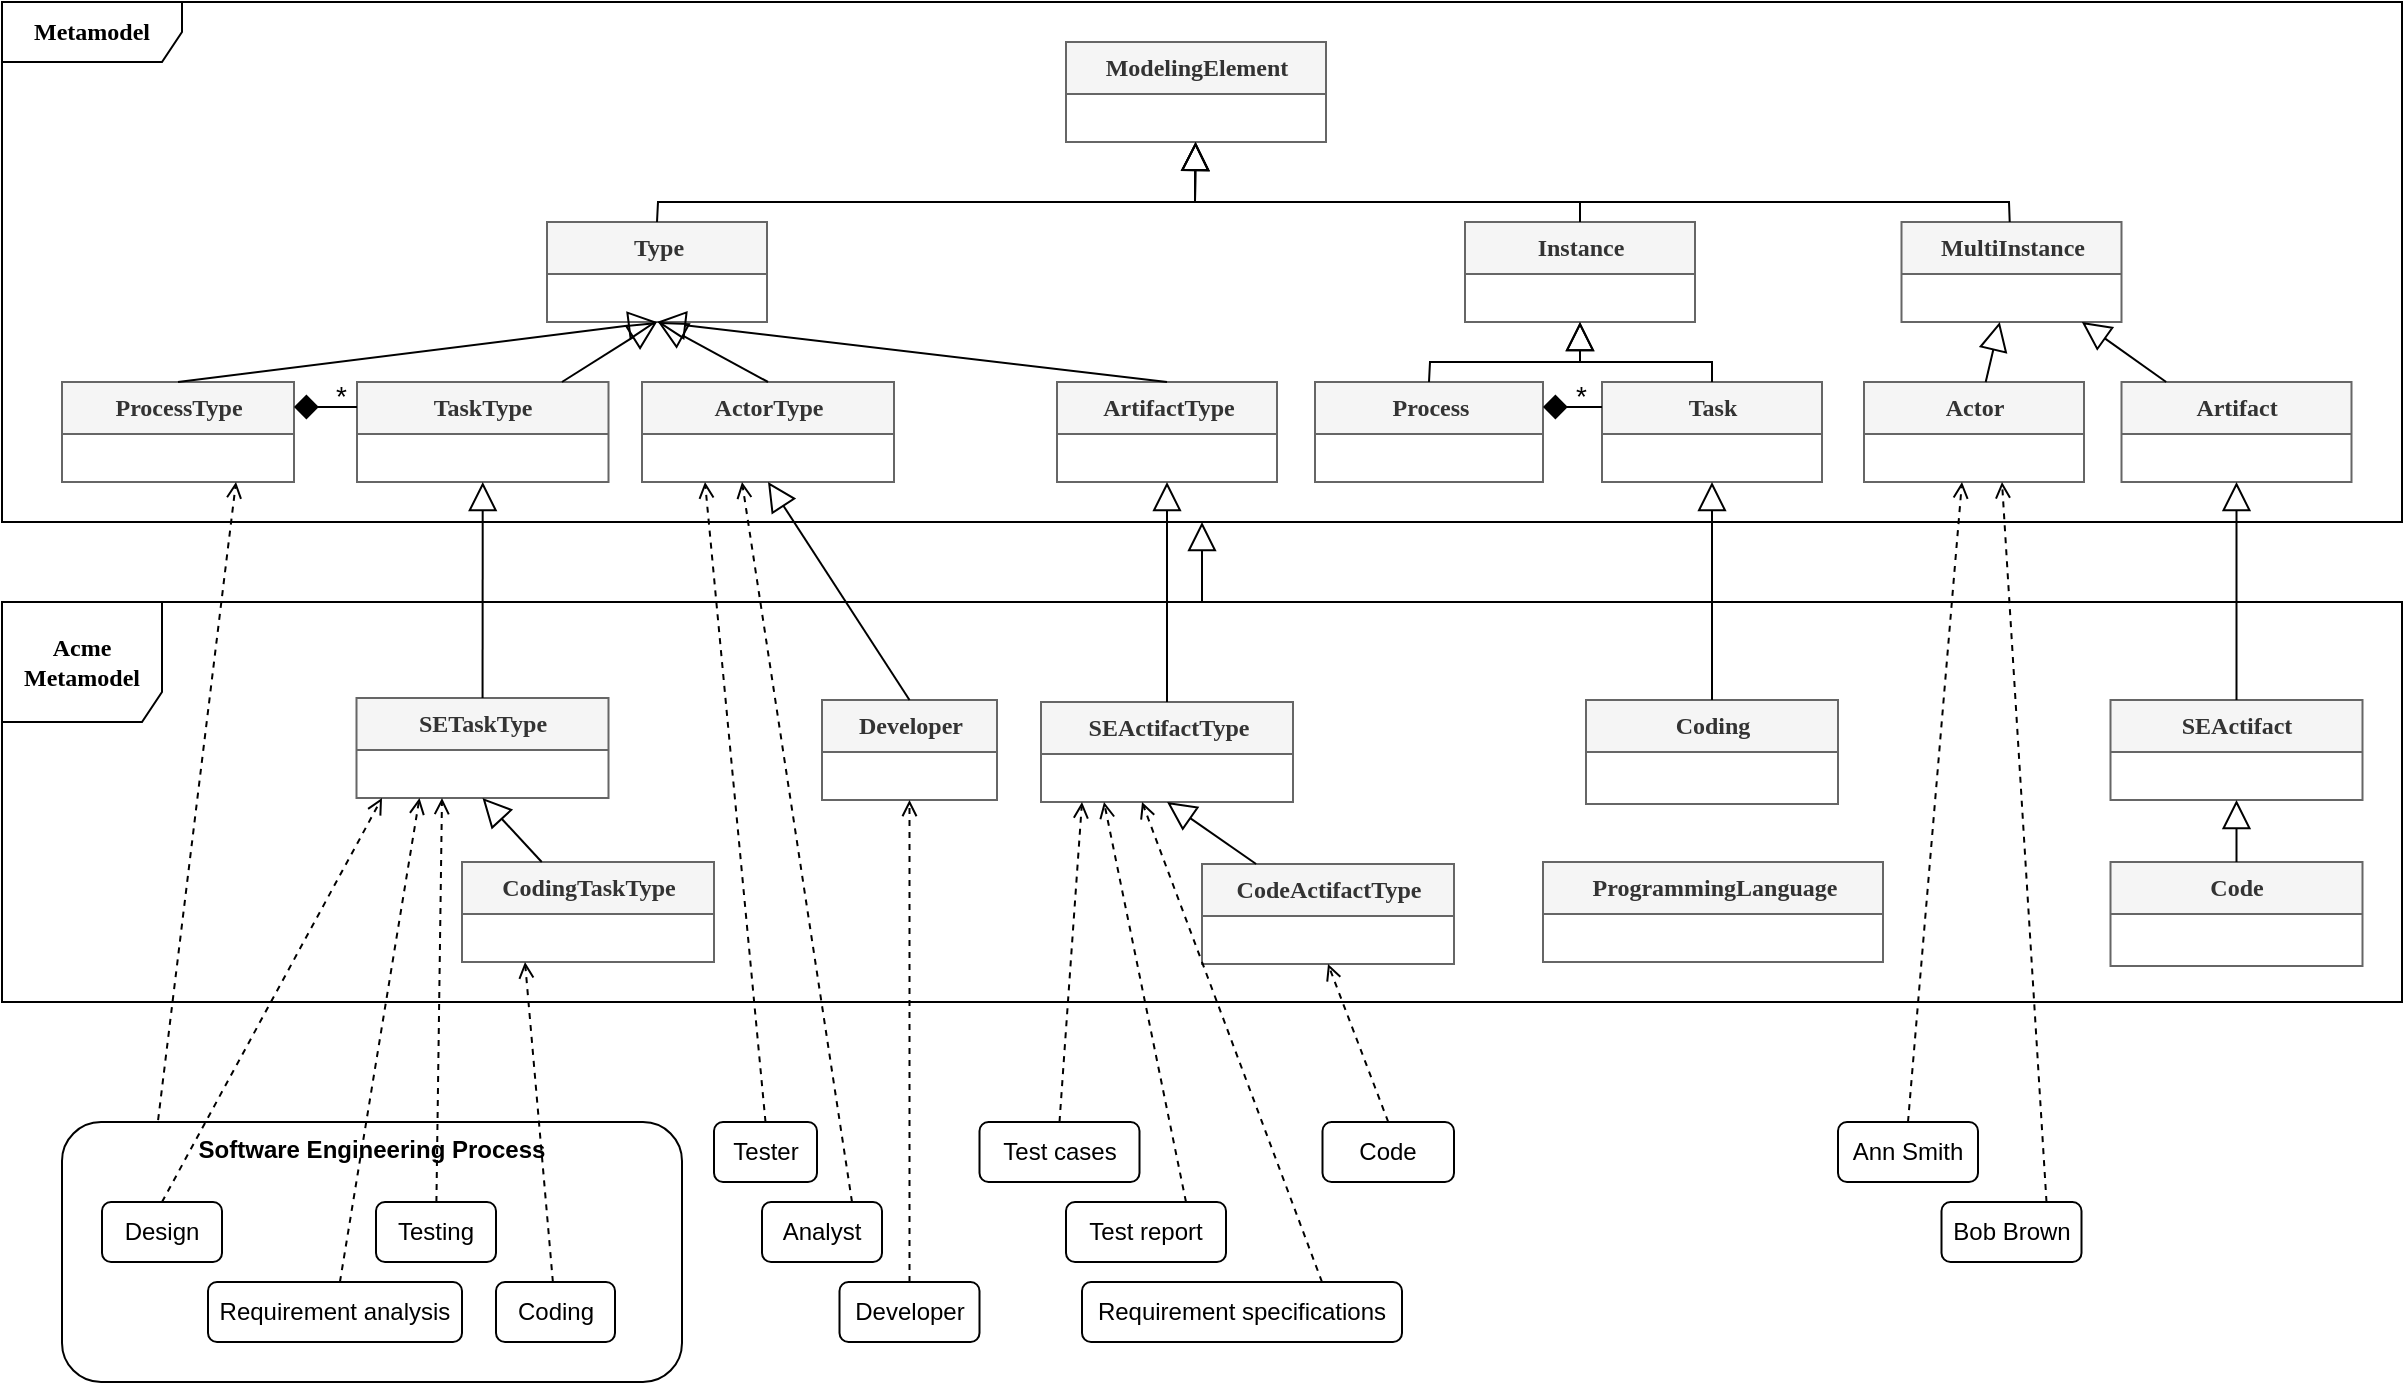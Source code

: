 <mxfile version="14.6.11" type="github">
  <diagram name="Page-1" id="c4acf3e9-155e-7222-9cf6-157b1a14988f">
    <mxGraphModel dx="1796" dy="550" grid="1" gridSize="10" guides="1" tooltips="1" connect="1" arrows="1" fold="1" page="1" pageScale="1" pageWidth="850" pageHeight="1100" background="#ffffff" math="0" shadow="0">
      <root>
        <mxCell id="0" />
        <mxCell id="1" parent="0" />
        <mxCell id="yhg7PZUZ458GV-zq5LN9-21" value="&lt;font style=&quot;font-size: 14px&quot;&gt;*&lt;/font&gt;" style="edgeLabel;resizable=0;html=1;align=left;verticalAlign=bottom;" parent="1" connectable="0" vertex="1">
          <mxGeometry x="370" y="324" as="geometry">
            <mxPoint x="15" y="-87" as="offset" />
          </mxGeometry>
        </mxCell>
        <mxCell id="a-3xQabaQIuShYP5bTJc-108" value="&lt;font style=&quot;font-size: 14px&quot;&gt;*&lt;/font&gt;" style="edgeLabel;resizable=0;html=1;align=left;verticalAlign=bottom;" parent="1" connectable="0" vertex="1">
          <mxGeometry x="370" y="220" as="geometry">
            <mxPoint x="12" y="-23" as="offset" />
          </mxGeometry>
        </mxCell>
        <mxCell id="a-3xQabaQIuShYP5bTJc-105" value="&lt;font style=&quot;font-size: 14px&quot;&gt;*&lt;/font&gt;" style="edgeLabel;resizable=0;html=1;align=left;verticalAlign=bottom;" parent="1" connectable="0" vertex="1">
          <mxGeometry x="-250" y="324" as="geometry">
            <mxPoint x="15" y="-87" as="offset" />
          </mxGeometry>
        </mxCell>
        <mxCell id="17acba5748e5396b-1" value="&lt;b&gt;&lt;font style=&quot;font-size: 12px&quot;&gt;Metamodel&lt;/font&gt;&lt;/b&gt;" style="shape=umlFrame;whiteSpace=wrap;html=1;rounded=0;shadow=0;comic=0;labelBackgroundColor=none;strokeWidth=1;fontFamily=Verdana;fontSize=10;align=center;width=90;height=30;" parent="1" vertex="1">
          <mxGeometry x="-400" y="30" width="1200" height="260" as="geometry" />
        </mxCell>
        <mxCell id="EUPt2hbITshMY0ZR5973-1" value="&lt;font style=&quot;font-size: 12px&quot;&gt;&lt;b&gt;ModelingElement&lt;/b&gt;&lt;/font&gt;" style="swimlane;html=1;fontStyle=0;childLayout=stackLayout;horizontal=1;startSize=26;fillColor=#f5f5f5;horizontalStack=0;resizeParent=1;resizeLast=0;collapsible=1;marginBottom=0;swimlaneFillColor=#ffffff;rounded=0;shadow=0;comic=0;labelBackgroundColor=none;strokeWidth=1;fontFamily=Verdana;fontSize=10;align=center;strokeColor=#666666;fontColor=#333333;" parent="1" vertex="1">
          <mxGeometry x="132" y="50" width="130" height="50" as="geometry" />
        </mxCell>
        <mxCell id="EUPt2hbITshMY0ZR5973-5" value="&lt;font style=&quot;font-size: 12px&quot;&gt;&lt;b&gt;Type&lt;/b&gt;&lt;/font&gt;" style="swimlane;html=1;fontStyle=0;childLayout=stackLayout;horizontal=1;startSize=26;fillColor=#f5f5f5;horizontalStack=0;resizeParent=1;resizeLast=0;collapsible=1;marginBottom=0;swimlaneFillColor=#ffffff;rounded=0;shadow=0;comic=0;labelBackgroundColor=none;strokeWidth=1;fontFamily=Verdana;fontSize=10;align=center;strokeColor=#666666;fontColor=#333333;" parent="1" vertex="1">
          <mxGeometry x="-127.5" y="140" width="110" height="50" as="geometry" />
        </mxCell>
        <mxCell id="a-3xQabaQIuShYP5bTJc-1" value="&lt;font style=&quot;font-size: 12px&quot;&gt;&lt;b&gt;Instance&lt;/b&gt;&lt;/font&gt;" style="swimlane;html=1;fontStyle=0;childLayout=stackLayout;horizontal=1;startSize=26;fillColor=#f5f5f5;horizontalStack=0;resizeParent=1;resizeLast=0;collapsible=1;marginBottom=0;swimlaneFillColor=#ffffff;rounded=0;shadow=0;comic=0;labelBackgroundColor=none;strokeWidth=1;fontFamily=Verdana;fontSize=10;align=center;strokeColor=#666666;fontColor=#333333;" parent="1" vertex="1">
          <mxGeometry x="331.5" y="140" width="115" height="50" as="geometry" />
        </mxCell>
        <mxCell id="a-3xQabaQIuShYP5bTJc-2" value="&lt;div style=&quot;font-size: 12px&quot;&gt;&lt;font style=&quot;font-size: 12px&quot;&gt;&lt;b&gt;MultiInstance&lt;/b&gt;&lt;/font&gt;&lt;/div&gt;" style="swimlane;html=1;fontStyle=0;childLayout=stackLayout;horizontal=1;startSize=26;fillColor=#f5f5f5;horizontalStack=0;resizeParent=1;resizeLast=0;collapsible=1;marginBottom=0;swimlaneFillColor=#ffffff;rounded=0;shadow=0;comic=0;labelBackgroundColor=none;strokeWidth=1;fontFamily=Verdana;fontSize=10;align=center;strokeColor=#666666;fontColor=#333333;" parent="1" vertex="1">
          <mxGeometry x="549.75" y="140" width="110" height="50" as="geometry" />
        </mxCell>
        <mxCell id="a-3xQabaQIuShYP5bTJc-9" value="" style="endArrow=block;endSize=12;endFill=0;html=1;exitX=0.5;exitY=0;exitDx=0;exitDy=0;rounded=0;" parent="1" source="EUPt2hbITshMY0ZR5973-5" target="EUPt2hbITshMY0ZR5973-1" edge="1">
          <mxGeometry width="160" relative="1" as="geometry">
            <mxPoint x="16.5" y="220" as="sourcePoint" />
            <mxPoint x="196.5" y="98" as="targetPoint" />
            <Array as="points">
              <mxPoint x="-72" y="130" />
              <mxPoint x="196.5" y="130" />
            </Array>
          </mxGeometry>
        </mxCell>
        <mxCell id="a-3xQabaQIuShYP5bTJc-10" value="" style="endArrow=block;endSize=12;endFill=0;html=1;exitX=0.5;exitY=0;exitDx=0;exitDy=0;rounded=0;" parent="1" source="a-3xQabaQIuShYP5bTJc-1" target="EUPt2hbITshMY0ZR5973-1" edge="1">
          <mxGeometry width="160" relative="1" as="geometry">
            <mxPoint x="31.5" y="160" as="sourcePoint" />
            <mxPoint x="196.5" y="100" as="targetPoint" />
            <Array as="points">
              <mxPoint x="389" y="130" />
              <mxPoint x="196.5" y="130" />
            </Array>
          </mxGeometry>
        </mxCell>
        <mxCell id="a-3xQabaQIuShYP5bTJc-13" value="" style="endArrow=block;endSize=12;endFill=0;html=1;rounded=0;" parent="1" source="a-3xQabaQIuShYP5bTJc-2" target="EUPt2hbITshMY0ZR5973-1" edge="1">
          <mxGeometry width="160" relative="1" as="geometry">
            <mxPoint x="336.5" y="80" as="sourcePoint" />
            <mxPoint x="496.5" y="80" as="targetPoint" />
            <Array as="points">
              <mxPoint x="603.5" y="130" />
              <mxPoint x="196.5" y="130" />
            </Array>
          </mxGeometry>
        </mxCell>
        <mxCell id="a-3xQabaQIuShYP5bTJc-27" value="&lt;font style=&quot;font-size: 12px&quot;&gt;&lt;b&gt;ProcessType&lt;/b&gt;&lt;/font&gt;" style="swimlane;html=1;fontStyle=0;childLayout=stackLayout;horizontal=1;startSize=26;fillColor=#f5f5f5;horizontalStack=0;resizeParent=1;resizeLast=0;collapsible=1;marginBottom=0;swimlaneFillColor=#ffffff;rounded=0;shadow=0;comic=0;labelBackgroundColor=none;strokeWidth=1;fontFamily=Verdana;fontSize=10;align=center;strokeColor=#666666;fontColor=#333333;" parent="1" vertex="1">
          <mxGeometry x="-370" y="220" width="116" height="50" as="geometry" />
        </mxCell>
        <mxCell id="a-3xQabaQIuShYP5bTJc-29" value="" style="endArrow=block;endSize=12;endFill=0;html=1;rounded=0;exitX=0.5;exitY=0;exitDx=0;exitDy=0;entryX=0.5;entryY=1;entryDx=0;entryDy=0;" parent="1" source="a-3xQabaQIuShYP5bTJc-27" target="EUPt2hbITshMY0ZR5973-5" edge="1">
          <mxGeometry width="160" relative="1" as="geometry">
            <mxPoint x="-17.5" y="260" as="sourcePoint" />
            <mxPoint x="117.5" y="210" as="targetPoint" />
          </mxGeometry>
        </mxCell>
        <mxCell id="a-3xQabaQIuShYP5bTJc-30" value="&lt;font style=&quot;font-size: 12px&quot;&gt;&lt;b&gt;TaskType&lt;/b&gt;&lt;/font&gt;" style="swimlane;html=1;fontStyle=0;childLayout=stackLayout;horizontal=1;startSize=26;fillColor=#f5f5f5;horizontalStack=0;resizeParent=1;resizeLast=0;collapsible=1;marginBottom=0;swimlaneFillColor=#ffffff;rounded=0;shadow=0;comic=0;labelBackgroundColor=none;strokeWidth=1;fontFamily=Verdana;fontSize=10;align=center;strokeColor=#666666;fontColor=#333333;" parent="1" vertex="1">
          <mxGeometry x="-222.5" y="220" width="125.75" height="50" as="geometry" />
        </mxCell>
        <mxCell id="a-3xQabaQIuShYP5bTJc-31" value="" style="endArrow=block;endSize=12;endFill=0;html=1;rounded=0;entryX=0.5;entryY=1;entryDx=0;entryDy=0;" parent="1" source="a-3xQabaQIuShYP5bTJc-30" target="EUPt2hbITshMY0ZR5973-5" edge="1">
          <mxGeometry width="160" relative="1" as="geometry">
            <mxPoint x="111.5" y="412" as="sourcePoint" />
            <mxPoint x="117.5" y="210" as="targetPoint" />
          </mxGeometry>
        </mxCell>
        <mxCell id="a-3xQabaQIuShYP5bTJc-37" value="&lt;font style=&quot;font-size: 12px&quot;&gt;&lt;b&gt;ActorType&lt;/b&gt;&lt;/font&gt;" style="swimlane;html=1;fontStyle=0;childLayout=stackLayout;horizontal=1;startSize=26;fillColor=#f5f5f5;horizontalStack=0;resizeParent=1;resizeLast=0;collapsible=1;marginBottom=0;swimlaneFillColor=#ffffff;rounded=0;shadow=0;comic=0;labelBackgroundColor=none;strokeWidth=1;fontFamily=Verdana;fontSize=10;align=center;strokeColor=#666666;fontColor=#333333;" parent="1" vertex="1">
          <mxGeometry x="-80" y="220" width="126" height="50" as="geometry">
            <mxRectangle x="154" y="368" width="90" height="26" as="alternateBounds" />
          </mxGeometry>
        </mxCell>
        <mxCell id="a-3xQabaQIuShYP5bTJc-38" value="&lt;div style=&quot;font-size: 12px&quot;&gt;&lt;font style=&quot;font-size: 12px&quot;&gt;&lt;b&gt;ArtifactType&lt;/b&gt;&lt;/font&gt;&lt;/div&gt;" style="swimlane;html=1;fontStyle=0;childLayout=stackLayout;horizontal=1;startSize=26;fillColor=#f5f5f5;horizontalStack=0;resizeParent=1;resizeLast=0;collapsible=1;marginBottom=0;swimlaneFillColor=#ffffff;rounded=0;shadow=0;comic=0;labelBackgroundColor=none;strokeWidth=1;fontFamily=Verdana;fontSize=10;align=center;strokeColor=#666666;fontColor=#333333;" parent="1" vertex="1">
          <mxGeometry x="127.5" y="220" width="110" height="50" as="geometry" />
        </mxCell>
        <mxCell id="a-3xQabaQIuShYP5bTJc-40" value="" style="endArrow=block;endSize=12;endFill=0;html=1;rounded=0;exitX=0.5;exitY=0;exitDx=0;exitDy=0;" parent="1" source="a-3xQabaQIuShYP5bTJc-37" edge="1">
          <mxGeometry width="160" relative="1" as="geometry">
            <mxPoint x="117.5" y="315" as="sourcePoint" />
            <mxPoint x="-72" y="190" as="targetPoint" />
          </mxGeometry>
        </mxCell>
        <mxCell id="a-3xQabaQIuShYP5bTJc-41" value="" style="endArrow=block;endSize=12;endFill=0;html=1;rounded=0;exitX=0.5;exitY=0;exitDx=0;exitDy=0;entryX=0.5;entryY=1;entryDx=0;entryDy=0;" parent="1" source="a-3xQabaQIuShYP5bTJc-38" target="EUPt2hbITshMY0ZR5973-5" edge="1">
          <mxGeometry width="160" relative="1" as="geometry">
            <mxPoint x="509" y="378" as="sourcePoint" />
            <mxPoint x="260" y="186.66" as="targetPoint" />
          </mxGeometry>
        </mxCell>
        <mxCell id="a-3xQabaQIuShYP5bTJc-46" value="&lt;font style=&quot;font-size: 12px&quot;&gt;&lt;b&gt;Process&lt;/b&gt;&lt;/font&gt;" style="swimlane;html=1;fontStyle=0;childLayout=stackLayout;horizontal=1;startSize=26;fillColor=#f5f5f5;horizontalStack=0;resizeParent=1;resizeLast=0;collapsible=1;marginBottom=0;swimlaneFillColor=#ffffff;rounded=0;shadow=0;comic=0;labelBackgroundColor=none;strokeWidth=1;fontFamily=Verdana;fontSize=10;align=center;strokeColor=#666666;fontColor=#333333;" parent="1" vertex="1">
          <mxGeometry x="256.5" y="220" width="114" height="50" as="geometry" />
        </mxCell>
        <mxCell id="a-3xQabaQIuShYP5bTJc-49" value="&lt;font style=&quot;font-size: 12px&quot;&gt;&lt;b&gt;Task&lt;/b&gt;&lt;/font&gt;" style="swimlane;html=1;fontStyle=0;childLayout=stackLayout;horizontal=1;startSize=26;fillColor=#f5f5f5;horizontalStack=0;resizeParent=1;resizeLast=0;collapsible=1;marginBottom=0;swimlaneFillColor=#ffffff;rounded=0;shadow=0;comic=0;labelBackgroundColor=none;strokeWidth=1;fontFamily=Verdana;fontSize=10;align=center;strokeColor=#666666;fontColor=#333333;" parent="1" vertex="1">
          <mxGeometry x="400" y="220" width="110" height="50" as="geometry" />
        </mxCell>
        <mxCell id="a-3xQabaQIuShYP5bTJc-50" style="edgeStyle=none;rounded=0;orthogonalLoop=1;jettySize=auto;html=1;endArrow=none;endFill=0;endSize=10;startArrow=diamond;startFill=1;startSize=10;entryX=0;entryY=0.25;entryDx=0;entryDy=0;exitX=1;exitY=0.25;exitDx=0;exitDy=0;" parent="1" source="a-3xQabaQIuShYP5bTJc-46" target="a-3xQabaQIuShYP5bTJc-49" edge="1">
          <mxGeometry relative="1" as="geometry">
            <mxPoint x="338.5" y="321" as="sourcePoint" />
            <mxPoint x="378.5" y="353" as="targetPoint" />
          </mxGeometry>
        </mxCell>
        <mxCell id="a-3xQabaQIuShYP5bTJc-56" value="&lt;font style=&quot;font-size: 12px&quot;&gt;&lt;b&gt;Actor&lt;/b&gt;&lt;/font&gt;" style="swimlane;html=1;fontStyle=0;childLayout=stackLayout;horizontal=1;startSize=26;fillColor=#f5f5f5;horizontalStack=0;resizeParent=1;resizeLast=0;collapsible=1;marginBottom=0;swimlaneFillColor=#ffffff;rounded=0;shadow=0;comic=0;labelBackgroundColor=none;strokeWidth=1;fontFamily=Verdana;fontSize=10;align=center;strokeColor=#666666;fontColor=#333333;" parent="1" vertex="1">
          <mxGeometry x="531" y="220" width="110" height="50" as="geometry" />
        </mxCell>
        <mxCell id="a-3xQabaQIuShYP5bTJc-59" value="&lt;font style=&quot;font-size: 12px&quot;&gt;&lt;b&gt;Artifact&lt;/b&gt;&lt;/font&gt;" style="swimlane;html=1;fontStyle=0;childLayout=stackLayout;horizontal=1;startSize=26;fillColor=#f5f5f5;horizontalStack=0;resizeParent=1;resizeLast=0;collapsible=1;marginBottom=0;swimlaneFillColor=#ffffff;rounded=0;shadow=0;comic=0;labelBackgroundColor=none;strokeWidth=1;fontFamily=Verdana;fontSize=10;align=center;strokeColor=#666666;fontColor=#333333;" parent="1" vertex="1">
          <mxGeometry x="659.75" y="220" width="115" height="50" as="geometry" />
        </mxCell>
        <mxCell id="a-3xQabaQIuShYP5bTJc-64" value="" style="endArrow=block;endSize=12;endFill=0;html=1;rounded=0;exitX=0.5;exitY=0;exitDx=0;exitDy=0;" parent="1" source="a-3xQabaQIuShYP5bTJc-46" target="a-3xQabaQIuShYP5bTJc-1" edge="1">
          <mxGeometry width="160" relative="1" as="geometry">
            <mxPoint x="443.5" y="379" as="sourcePoint" />
            <mxPoint x="438.5" y="181" as="targetPoint" />
            <Array as="points">
              <mxPoint x="314" y="210" />
              <mxPoint x="389" y="210" />
            </Array>
          </mxGeometry>
        </mxCell>
        <mxCell id="a-3xQabaQIuShYP5bTJc-65" value="" style="endArrow=block;endSize=12;endFill=0;html=1;rounded=0;" parent="1" source="a-3xQabaQIuShYP5bTJc-49" target="a-3xQabaQIuShYP5bTJc-1" edge="1">
          <mxGeometry width="160" relative="1" as="geometry">
            <mxPoint x="438.5" y="322" as="sourcePoint" />
            <mxPoint x="528.829" y="241" as="targetPoint" />
            <Array as="points">
              <mxPoint x="455" y="210" />
              <mxPoint x="389" y="210" />
            </Array>
          </mxGeometry>
        </mxCell>
        <mxCell id="a-3xQabaQIuShYP5bTJc-66" value="" style="endArrow=block;endSize=12;endFill=0;html=1;rounded=0;" parent="1" source="a-3xQabaQIuShYP5bTJc-56" target="a-3xQabaQIuShYP5bTJc-2" edge="1">
          <mxGeometry width="160" relative="1" as="geometry">
            <mxPoint x="445.293" y="381" as="sourcePoint" />
            <mxPoint x="443.707" y="190" as="targetPoint" />
          </mxGeometry>
        </mxCell>
        <mxCell id="a-3xQabaQIuShYP5bTJc-67" value="" style="endArrow=block;endSize=12;endFill=0;html=1;rounded=0;" parent="1" source="a-3xQabaQIuShYP5bTJc-59" target="a-3xQabaQIuShYP5bTJc-2" edge="1">
          <mxGeometry width="160" relative="1" as="geometry">
            <mxPoint x="455.293" y="391" as="sourcePoint" />
            <mxPoint x="453.707" y="200" as="targetPoint" />
          </mxGeometry>
        </mxCell>
        <mxCell id="a-3xQabaQIuShYP5bTJc-35" style="edgeStyle=none;rounded=0;orthogonalLoop=1;jettySize=auto;html=1;endArrow=none;endFill=0;endSize=10;startArrow=diamond;startFill=1;startSize=10;entryX=0;entryY=0.25;entryDx=0;entryDy=0;exitX=1;exitY=0.25;exitDx=0;exitDy=0;" parent="1" source="a-3xQabaQIuShYP5bTJc-27" target="a-3xQabaQIuShYP5bTJc-30" edge="1">
          <mxGeometry relative="1" as="geometry">
            <mxPoint x="-301" y="350" as="sourcePoint" />
            <mxPoint x="-241" y="419.53" as="targetPoint" />
          </mxGeometry>
        </mxCell>
        <mxCell id="yhg7PZUZ458GV-zq5LN9-1" value="&lt;b&gt;&lt;font style=&quot;font-size: 12px&quot;&gt;Acme Metamodel&lt;/font&gt;&lt;/b&gt;" style="shape=umlFrame;whiteSpace=wrap;html=1;rounded=0;shadow=0;comic=0;labelBackgroundColor=none;strokeWidth=1;fontFamily=Verdana;fontSize=10;align=center;width=80;height=60;" parent="1" vertex="1">
          <mxGeometry x="-400" y="330" width="1200" height="200" as="geometry" />
        </mxCell>
        <mxCell id="yhg7PZUZ458GV-zq5LN9-2" value="" style="endArrow=block;endSize=12;endFill=0;html=1;rounded=0;" parent="1" source="yhg7PZUZ458GV-zq5LN9-1" target="17acba5748e5396b-1" edge="1">
          <mxGeometry width="160" relative="1" as="geometry">
            <mxPoint x="-246.686" y="86" as="sourcePoint" />
            <mxPoint x="134" y="280" as="targetPoint" />
          </mxGeometry>
        </mxCell>
        <mxCell id="yhg7PZUZ458GV-zq5LN9-3" value="&lt;b&gt;&lt;font style=&quot;font-size: 12px&quot;&gt;Developer&lt;/font&gt;&lt;/b&gt;" style="swimlane;html=1;fontStyle=0;childLayout=stackLayout;horizontal=1;startSize=26;fillColor=#f5f5f5;horizontalStack=0;resizeParent=1;resizeLast=0;collapsible=1;marginBottom=0;swimlaneFillColor=#ffffff;rounded=0;shadow=0;comic=0;labelBackgroundColor=none;strokeWidth=1;fontFamily=Verdana;fontSize=10;align=center;strokeColor=#666666;fontColor=#333333;" parent="1" vertex="1">
          <mxGeometry x="10" y="379" width="87.5" height="50" as="geometry">
            <mxRectangle x="154" y="368" width="90" height="26" as="alternateBounds" />
          </mxGeometry>
        </mxCell>
        <mxCell id="yhg7PZUZ458GV-zq5LN9-5" value="&lt;b&gt;&lt;font style=&quot;font-size: 12px&quot;&gt;SEActifactType&lt;/font&gt;&lt;/b&gt;" style="swimlane;html=1;fontStyle=0;childLayout=stackLayout;horizontal=1;startSize=26;fillColor=#f5f5f5;horizontalStack=0;resizeParent=1;resizeLast=0;collapsible=1;marginBottom=0;swimlaneFillColor=#ffffff;rounded=0;shadow=0;comic=0;labelBackgroundColor=none;strokeWidth=1;fontFamily=Verdana;fontSize=10;align=center;strokeColor=#666666;fontColor=#333333;" parent="1" vertex="1">
          <mxGeometry x="119.5" y="380" width="126" height="50" as="geometry">
            <mxRectangle x="154" y="368" width="90" height="26" as="alternateBounds" />
          </mxGeometry>
        </mxCell>
        <mxCell id="yhg7PZUZ458GV-zq5LN9-7" value="&lt;b&gt;&lt;font style=&quot;font-size: 12px&quot;&gt;CodeActifactType&lt;/font&gt;&lt;/b&gt;" style="swimlane;html=1;fontStyle=0;childLayout=stackLayout;horizontal=1;startSize=26;fillColor=#f5f5f5;horizontalStack=0;resizeParent=1;resizeLast=0;collapsible=1;marginBottom=0;swimlaneFillColor=#ffffff;rounded=0;shadow=0;comic=0;labelBackgroundColor=none;strokeWidth=1;fontFamily=Verdana;fontSize=10;align=center;strokeColor=#666666;fontColor=#333333;" parent="1" vertex="1">
          <mxGeometry x="200" y="461" width="126" height="50" as="geometry">
            <mxRectangle x="154" y="368" width="90" height="26" as="alternateBounds" />
          </mxGeometry>
        </mxCell>
        <mxCell id="yhg7PZUZ458GV-zq5LN9-8" value="&lt;b&gt;&lt;font style=&quot;font-size: 12px&quot;&gt;SETaskType&lt;/font&gt;&lt;/b&gt;" style="swimlane;html=1;fontStyle=0;childLayout=stackLayout;horizontal=1;startSize=26;fillColor=#f5f5f5;horizontalStack=0;resizeParent=1;resizeLast=0;collapsible=1;marginBottom=0;swimlaneFillColor=#ffffff;rounded=0;shadow=0;comic=0;labelBackgroundColor=none;strokeWidth=1;fontFamily=Verdana;fontSize=10;align=center;strokeColor=#666666;fontColor=#333333;" parent="1" vertex="1">
          <mxGeometry x="-222.75" y="378" width="126" height="50" as="geometry">
            <mxRectangle x="154" y="368" width="90" height="26" as="alternateBounds" />
          </mxGeometry>
        </mxCell>
        <mxCell id="yhg7PZUZ458GV-zq5LN9-9" value="&lt;b&gt;&lt;font style=&quot;font-size: 12px&quot;&gt;CodingTaskType&lt;/font&gt;&lt;/b&gt;" style="swimlane;html=1;fontStyle=0;childLayout=stackLayout;horizontal=1;startSize=26;fillColor=#f5f5f5;horizontalStack=0;resizeParent=1;resizeLast=0;collapsible=1;marginBottom=0;swimlaneFillColor=#ffffff;rounded=0;shadow=0;comic=0;labelBackgroundColor=none;strokeWidth=1;fontFamily=Verdana;fontSize=10;align=center;strokeColor=#666666;fontColor=#333333;" parent="1" vertex="1">
          <mxGeometry x="-170" y="460" width="126" height="50" as="geometry">
            <mxRectangle x="154" y="368" width="90" height="26" as="alternateBounds" />
          </mxGeometry>
        </mxCell>
        <mxCell id="yhg7PZUZ458GV-zq5LN9-10" value="&lt;b&gt;&lt;font style=&quot;font-size: 12px&quot;&gt;Coding&lt;/font&gt;&lt;/b&gt;" style="swimlane;html=1;fontStyle=0;childLayout=stackLayout;horizontal=1;startSize=26;fillColor=#f5f5f5;horizontalStack=0;resizeParent=1;resizeLast=0;collapsible=1;marginBottom=0;swimlaneFillColor=#ffffff;rounded=0;shadow=0;comic=0;labelBackgroundColor=none;strokeWidth=1;fontFamily=Verdana;fontSize=10;align=center;strokeColor=#666666;fontColor=#333333;" parent="1" vertex="1">
          <mxGeometry x="392" y="379" width="126" height="52" as="geometry">
            <mxRectangle x="154" y="368" width="90" height="26" as="alternateBounds" />
          </mxGeometry>
        </mxCell>
        <mxCell id="yhg7PZUZ458GV-zq5LN9-11" value="&lt;b&gt;&lt;font style=&quot;font-size: 12px&quot;&gt;SEActifact&lt;/font&gt;&lt;/b&gt;" style="swimlane;html=1;fontStyle=0;childLayout=stackLayout;horizontal=1;startSize=26;fillColor=#f5f5f5;horizontalStack=0;resizeParent=1;resizeLast=0;collapsible=1;marginBottom=0;swimlaneFillColor=#ffffff;rounded=0;shadow=0;comic=0;labelBackgroundColor=none;strokeWidth=1;fontFamily=Verdana;fontSize=10;align=center;strokeColor=#666666;fontColor=#333333;" parent="1" vertex="1">
          <mxGeometry x="654.25" y="379" width="126" height="50" as="geometry">
            <mxRectangle x="154" y="368" width="90" height="26" as="alternateBounds" />
          </mxGeometry>
        </mxCell>
        <mxCell id="yhg7PZUZ458GV-zq5LN9-12" value="&lt;b&gt;&lt;font style=&quot;font-size: 12px&quot;&gt;Code&lt;/font&gt;&lt;/b&gt;" style="swimlane;html=1;fontStyle=0;childLayout=stackLayout;horizontal=1;startSize=26;fillColor=#f5f5f5;horizontalStack=0;resizeParent=1;resizeLast=0;collapsible=1;marginBottom=0;swimlaneFillColor=#ffffff;rounded=0;shadow=0;comic=0;labelBackgroundColor=none;strokeWidth=1;fontFamily=Verdana;fontSize=10;align=center;strokeColor=#666666;fontColor=#333333;" parent="1" vertex="1">
          <mxGeometry x="654.25" y="460" width="126" height="52" as="geometry">
            <mxRectangle x="154" y="368" width="90" height="26" as="alternateBounds" />
          </mxGeometry>
        </mxCell>
        <mxCell id="yhg7PZUZ458GV-zq5LN9-13" value="&lt;b&gt;&lt;font style=&quot;font-size: 12px&quot;&gt;ProgrammingLanguage&lt;/font&gt;&lt;/b&gt;" style="swimlane;html=1;fontStyle=0;childLayout=stackLayout;horizontal=1;startSize=26;fillColor=#f5f5f5;horizontalStack=0;resizeParent=1;resizeLast=0;collapsible=1;marginBottom=0;swimlaneFillColor=#ffffff;rounded=0;shadow=0;comic=0;labelBackgroundColor=none;strokeWidth=1;fontFamily=Verdana;fontSize=10;align=center;strokeColor=#666666;fontColor=#333333;" parent="1" vertex="1">
          <mxGeometry x="370.5" y="460" width="170" height="50" as="geometry">
            <mxRectangle x="154" y="368" width="90" height="26" as="alternateBounds" />
          </mxGeometry>
        </mxCell>
        <mxCell id="yhg7PZUZ458GV-zq5LN9-14" value="" style="endArrow=block;endSize=12;endFill=0;html=1;rounded=0;entryX=0.5;entryY=1;entryDx=0;entryDy=0;" parent="1" source="yhg7PZUZ458GV-zq5LN9-9" target="yhg7PZUZ458GV-zq5LN9-8" edge="1">
          <mxGeometry width="160" relative="1" as="geometry">
            <mxPoint x="197.5" y="340" as="sourcePoint" />
            <mxPoint x="197.5" y="290" as="targetPoint" />
          </mxGeometry>
        </mxCell>
        <mxCell id="yhg7PZUZ458GV-zq5LN9-15" value="" style="endArrow=block;endSize=12;endFill=0;html=1;rounded=0;entryX=0.5;entryY=1;entryDx=0;entryDy=0;" parent="1" source="yhg7PZUZ458GV-zq5LN9-7" target="yhg7PZUZ458GV-zq5LN9-5" edge="1">
          <mxGeometry width="160" relative="1" as="geometry">
            <mxPoint x="-39.5" y="510" as="sourcePoint" />
            <mxPoint x="-39.5" y="470" as="targetPoint" />
          </mxGeometry>
        </mxCell>
        <mxCell id="yhg7PZUZ458GV-zq5LN9-16" value="" style="endArrow=block;endSize=12;endFill=0;html=1;rounded=0;entryX=0.5;entryY=1;entryDx=0;entryDy=0;" parent="1" source="yhg7PZUZ458GV-zq5LN9-12" target="yhg7PZUZ458GV-zq5LN9-11" edge="1">
          <mxGeometry width="160" relative="1" as="geometry">
            <mxPoint x="-37" y="520" as="sourcePoint" />
            <mxPoint x="-37" y="480" as="targetPoint" />
          </mxGeometry>
        </mxCell>
        <mxCell id="yhg7PZUZ458GV-zq5LN9-17" value="" style="endArrow=block;endSize=12;endFill=0;html=1;rounded=0;entryX=0.5;entryY=1;entryDx=0;entryDy=0;" parent="1" source="yhg7PZUZ458GV-zq5LN9-5" target="a-3xQabaQIuShYP5bTJc-38" edge="1">
          <mxGeometry width="160" relative="1" as="geometry">
            <mxPoint x="-19.5" y="530" as="sourcePoint" />
            <mxPoint x="-19.5" y="490" as="targetPoint" />
          </mxGeometry>
        </mxCell>
        <mxCell id="yhg7PZUZ458GV-zq5LN9-18" value="" style="endArrow=block;endSize=12;endFill=0;html=1;rounded=0;exitX=0.5;exitY=0;exitDx=0;exitDy=0;" parent="1" source="yhg7PZUZ458GV-zq5LN9-10" target="a-3xQabaQIuShYP5bTJc-49" edge="1">
          <mxGeometry width="160" relative="1" as="geometry">
            <mxPoint x="321.072" y="420" as="sourcePoint" />
            <mxPoint x="227.75" y="185" as="targetPoint" />
          </mxGeometry>
        </mxCell>
        <mxCell id="yhg7PZUZ458GV-zq5LN9-19" value="" style="endArrow=block;endSize=12;endFill=0;html=1;rounded=0;entryX=0.5;entryY=1;entryDx=0;entryDy=0;exitX=0.5;exitY=0;exitDx=0;exitDy=0;" parent="1" source="yhg7PZUZ458GV-zq5LN9-11" target="a-3xQabaQIuShYP5bTJc-59" edge="1">
          <mxGeometry width="160" relative="1" as="geometry">
            <mxPoint x="521" y="510" as="sourcePoint" />
            <mxPoint x="386.98" y="-53.992" as="targetPoint" />
          </mxGeometry>
        </mxCell>
        <mxCell id="yhg7PZUZ458GV-zq5LN9-20" value="" style="endArrow=block;endSize=12;endFill=0;html=1;rounded=0;entryX=0.5;entryY=1;entryDx=0;entryDy=0;" parent="1" source="yhg7PZUZ458GV-zq5LN9-8" target="a-3xQabaQIuShYP5bTJc-30" edge="1">
          <mxGeometry width="160" relative="1" as="geometry">
            <mxPoint x="278.572" y="420" as="sourcePoint" />
            <mxPoint x="185.25" y="185" as="targetPoint" />
          </mxGeometry>
        </mxCell>
        <mxCell id="yhg7PZUZ458GV-zq5LN9-22" value="" style="endArrow=block;endSize=12;endFill=0;html=1;rounded=0;entryX=0.5;entryY=1;entryDx=0;entryDy=0;exitX=0.5;exitY=0;exitDx=0;exitDy=0;" parent="1" source="yhg7PZUZ458GV-zq5LN9-3" target="a-3xQabaQIuShYP5bTJc-37" edge="1">
          <mxGeometry width="160" relative="1" as="geometry">
            <mxPoint x="-94.727" y="391" as="sourcePoint" />
            <mxPoint x="-94.625" y="281" as="targetPoint" />
          </mxGeometry>
        </mxCell>
        <mxCell id="yhg7PZUZ458GV-zq5LN9-24" value="&lt;b&gt;Software Engineering Process&lt;/b&gt;" style="rounded=1;whiteSpace=wrap;html=1;align=center;verticalAlign=top;" parent="1" vertex="1">
          <mxGeometry x="-370" y="590" width="310" height="130" as="geometry" />
        </mxCell>
        <mxCell id="yhg7PZUZ458GV-zq5LN9-25" value="Requirement analysis" style="rounded=1;whiteSpace=wrap;html=1;align=center;" parent="1" vertex="1">
          <mxGeometry x="-297" y="670" width="127" height="30" as="geometry" />
        </mxCell>
        <mxCell id="yhg7PZUZ458GV-zq5LN9-26" value="Testing" style="rounded=1;whiteSpace=wrap;html=1;align=center;" parent="1" vertex="1">
          <mxGeometry x="-213" y="630" width="60" height="30" as="geometry" />
        </mxCell>
        <mxCell id="yhg7PZUZ458GV-zq5LN9-33" style="rounded=0;orthogonalLoop=1;jettySize=auto;html=1;dashed=1;endArrow=open;endFill=0;entryX=0.25;entryY=1;entryDx=0;entryDy=0;" parent="1" source="yhg7PZUZ458GV-zq5LN9-30" edge="1" target="yhg7PZUZ458GV-zq5LN9-9">
          <mxGeometry relative="1" as="geometry">
            <mxPoint x="10" y="510" as="targetPoint" />
          </mxGeometry>
        </mxCell>
        <mxCell id="yhg7PZUZ458GV-zq5LN9-30" value="Coding" style="rounded=1;whiteSpace=wrap;html=1;align=center;" parent="1" vertex="1">
          <mxGeometry x="-153" y="670" width="59.5" height="30" as="geometry" />
        </mxCell>
        <mxCell id="yhg7PZUZ458GV-zq5LN9-34" style="rounded=0;orthogonalLoop=1;jettySize=auto;html=1;dashed=1;endArrow=open;endFill=0;entryX=0.25;entryY=1;entryDx=0;entryDy=0;" parent="1" source="yhg7PZUZ458GV-zq5LN9-25" target="yhg7PZUZ458GV-zq5LN9-8" edge="1">
          <mxGeometry relative="1" as="geometry">
            <mxPoint x="20" y="520" as="targetPoint" />
            <mxPoint x="83" y="610" as="sourcePoint" />
          </mxGeometry>
        </mxCell>
        <mxCell id="yhg7PZUZ458GV-zq5LN9-35" style="rounded=0;orthogonalLoop=1;jettySize=auto;html=1;dashed=1;endArrow=open;endFill=0;" parent="1" source="yhg7PZUZ458GV-zq5LN9-26" edge="1">
          <mxGeometry relative="1" as="geometry">
            <mxPoint x="-180" y="428" as="targetPoint" />
            <mxPoint x="-190.125" y="610" as="sourcePoint" />
          </mxGeometry>
        </mxCell>
        <mxCell id="yhg7PZUZ458GV-zq5LN9-39" value="Requirement specifications" style="rounded=1;whiteSpace=wrap;html=1;align=center;" parent="1" vertex="1">
          <mxGeometry x="140" y="670" width="160" height="30" as="geometry" />
        </mxCell>
        <mxCell id="yhg7PZUZ458GV-zq5LN9-40" value="Test cases" style="rounded=1;whiteSpace=wrap;html=1;align=center;" parent="1" vertex="1">
          <mxGeometry x="88.75" y="590" width="80" height="30" as="geometry" />
        </mxCell>
        <mxCell id="yhg7PZUZ458GV-zq5LN9-41" value="Code" style="rounded=1;whiteSpace=wrap;html=1;align=center;" parent="1" vertex="1">
          <mxGeometry x="260.25" y="590" width="65.75" height="30" as="geometry" />
        </mxCell>
        <mxCell id="yhg7PZUZ458GV-zq5LN9-42" value="Test report" style="rounded=1;whiteSpace=wrap;html=1;align=center;" parent="1" vertex="1">
          <mxGeometry x="132" y="630" width="80" height="30" as="geometry" />
        </mxCell>
        <mxCell id="g2LY1XMopfXSmblv1A1d-1" value="Analyst" style="rounded=1;whiteSpace=wrap;html=1;align=center;" vertex="1" parent="1">
          <mxGeometry x="-20" y="630" width="60" height="30" as="geometry" />
        </mxCell>
        <mxCell id="g2LY1XMopfXSmblv1A1d-2" value="Tester" style="rounded=1;whiteSpace=wrap;html=1;align=center;" vertex="1" parent="1">
          <mxGeometry x="-44" y="590" width="51.5" height="30" as="geometry" />
        </mxCell>
        <mxCell id="g2LY1XMopfXSmblv1A1d-3" value="Developer" style="rounded=1;whiteSpace=wrap;html=1;align=center;" vertex="1" parent="1">
          <mxGeometry x="18.75" y="670" width="70" height="30" as="geometry" />
        </mxCell>
        <mxCell id="g2LY1XMopfXSmblv1A1d-4" value="Bob Brown" style="rounded=1;whiteSpace=wrap;html=1;align=center;" vertex="1" parent="1">
          <mxGeometry x="569.75" y="630" width="70" height="30" as="geometry" />
        </mxCell>
        <mxCell id="g2LY1XMopfXSmblv1A1d-5" value="Ann Smith" style="rounded=1;whiteSpace=wrap;html=1;align=center;" vertex="1" parent="1">
          <mxGeometry x="518" y="590" width="70" height="30" as="geometry" />
        </mxCell>
        <mxCell id="g2LY1XMopfXSmblv1A1d-6" value="Design" style="rounded=1;whiteSpace=wrap;html=1;align=center;" vertex="1" parent="1">
          <mxGeometry x="-350" y="630" width="60" height="30" as="geometry" />
        </mxCell>
        <mxCell id="g2LY1XMopfXSmblv1A1d-7" style="rounded=0;orthogonalLoop=1;jettySize=auto;html=1;dashed=1;endArrow=open;endFill=0;exitX=0.5;exitY=0;exitDx=0;exitDy=0;" edge="1" parent="1" source="g2LY1XMopfXSmblv1A1d-6">
          <mxGeometry relative="1" as="geometry">
            <mxPoint x="-210" y="428" as="targetPoint" />
            <mxPoint x="-187.78" y="670" as="sourcePoint" />
          </mxGeometry>
        </mxCell>
        <mxCell id="g2LY1XMopfXSmblv1A1d-8" style="rounded=0;orthogonalLoop=1;jettySize=auto;html=1;dashed=1;endArrow=open;endFill=0;entryX=0.25;entryY=1;entryDx=0;entryDy=0;exitX=0.5;exitY=0;exitDx=0;exitDy=0;" edge="1" parent="1" source="g2LY1XMopfXSmblv1A1d-2" target="a-3xQabaQIuShYP5bTJc-37">
          <mxGeometry relative="1" as="geometry">
            <mxPoint x="-128.5" y="520" as="targetPoint" />
            <mxPoint x="-139.182" y="670" as="sourcePoint" />
          </mxGeometry>
        </mxCell>
        <mxCell id="g2LY1XMopfXSmblv1A1d-9" style="rounded=0;orthogonalLoop=1;jettySize=auto;html=1;dashed=1;endArrow=open;endFill=0;exitX=0.75;exitY=0;exitDx=0;exitDy=0;" edge="1" parent="1" source="g2LY1XMopfXSmblv1A1d-1">
          <mxGeometry relative="1" as="geometry">
            <mxPoint x="-30" y="270" as="targetPoint" />
            <mxPoint x="-129.182" y="680" as="sourcePoint" />
          </mxGeometry>
        </mxCell>
        <mxCell id="g2LY1XMopfXSmblv1A1d-10" style="rounded=0;orthogonalLoop=1;jettySize=auto;html=1;dashed=1;endArrow=open;endFill=0;entryX=0.5;entryY=1;entryDx=0;entryDy=0;exitX=0.5;exitY=0;exitDx=0;exitDy=0;" edge="1" parent="1" source="g2LY1XMopfXSmblv1A1d-3" target="yhg7PZUZ458GV-zq5LN9-3">
          <mxGeometry relative="1" as="geometry">
            <mxPoint x="-108.5" y="540" as="targetPoint" />
            <mxPoint x="-119.182" y="690" as="sourcePoint" />
          </mxGeometry>
        </mxCell>
        <mxCell id="g2LY1XMopfXSmblv1A1d-11" style="rounded=0;orthogonalLoop=1;jettySize=auto;html=1;dashed=1;endArrow=open;endFill=0;exitX=0.5;exitY=0;exitDx=0;exitDy=0;" edge="1" parent="1" source="yhg7PZUZ458GV-zq5LN9-40">
          <mxGeometry relative="1" as="geometry">
            <mxPoint x="140" y="430" as="targetPoint" />
            <mxPoint x="63.75" y="680" as="sourcePoint" />
          </mxGeometry>
        </mxCell>
        <mxCell id="g2LY1XMopfXSmblv1A1d-12" style="rounded=0;orthogonalLoop=1;jettySize=auto;html=1;dashed=1;endArrow=open;endFill=0;entryX=0.25;entryY=1;entryDx=0;entryDy=0;exitX=0.75;exitY=0;exitDx=0;exitDy=0;" edge="1" parent="1" source="yhg7PZUZ458GV-zq5LN9-42" target="yhg7PZUZ458GV-zq5LN9-5">
          <mxGeometry relative="1" as="geometry">
            <mxPoint x="73.75" y="449" as="targetPoint" />
            <mxPoint x="73.75" y="690" as="sourcePoint" />
          </mxGeometry>
        </mxCell>
        <mxCell id="g2LY1XMopfXSmblv1A1d-13" style="rounded=0;orthogonalLoop=1;jettySize=auto;html=1;dashed=1;endArrow=open;endFill=0;exitX=0.75;exitY=0;exitDx=0;exitDy=0;" edge="1" parent="1" source="yhg7PZUZ458GV-zq5LN9-39">
          <mxGeometry relative="1" as="geometry">
            <mxPoint x="170" y="430" as="targetPoint" />
            <mxPoint x="83.75" y="700" as="sourcePoint" />
          </mxGeometry>
        </mxCell>
        <mxCell id="g2LY1XMopfXSmblv1A1d-14" style="rounded=0;orthogonalLoop=1;jettySize=auto;html=1;dashed=1;endArrow=open;endFill=0;entryX=0.5;entryY=1;entryDx=0;entryDy=0;exitX=0.5;exitY=0;exitDx=0;exitDy=0;" edge="1" parent="1" source="yhg7PZUZ458GV-zq5LN9-41" target="yhg7PZUZ458GV-zq5LN9-7">
          <mxGeometry relative="1" as="geometry">
            <mxPoint x="93.75" y="469" as="targetPoint" />
            <mxPoint x="93.75" y="710" as="sourcePoint" />
          </mxGeometry>
        </mxCell>
        <mxCell id="g2LY1XMopfXSmblv1A1d-15" style="rounded=0;orthogonalLoop=1;jettySize=auto;html=1;dashed=1;endArrow=open;endFill=0;exitX=0.5;exitY=0;exitDx=0;exitDy=0;" edge="1" parent="1" source="g2LY1XMopfXSmblv1A1d-5">
          <mxGeometry relative="1" as="geometry">
            <mxPoint x="580" y="270" as="targetPoint" />
            <mxPoint x="303.125" y="600" as="sourcePoint" />
          </mxGeometry>
        </mxCell>
        <mxCell id="g2LY1XMopfXSmblv1A1d-16" style="rounded=0;orthogonalLoop=1;jettySize=auto;html=1;dashed=1;endArrow=open;endFill=0;exitX=0.75;exitY=0;exitDx=0;exitDy=0;" edge="1" parent="1" source="g2LY1XMopfXSmblv1A1d-4">
          <mxGeometry relative="1" as="geometry">
            <mxPoint x="600" y="270" as="targetPoint" />
            <mxPoint x="313.125" y="610" as="sourcePoint" />
          </mxGeometry>
        </mxCell>
        <mxCell id="g2LY1XMopfXSmblv1A1d-17" style="rounded=0;orthogonalLoop=1;jettySize=auto;html=1;dashed=1;endArrow=open;endFill=0;exitX=0.155;exitY=-0.007;exitDx=0;exitDy=0;exitPerimeter=0;entryX=0.75;entryY=1;entryDx=0;entryDy=0;" edge="1" parent="1" source="yhg7PZUZ458GV-zq5LN9-24" target="a-3xQabaQIuShYP5bTJc-27">
          <mxGeometry relative="1" as="geometry">
            <mxPoint x="-200" y="438" as="targetPoint" />
            <mxPoint x="-300" y="620" as="sourcePoint" />
          </mxGeometry>
        </mxCell>
      </root>
    </mxGraphModel>
  </diagram>
</mxfile>
